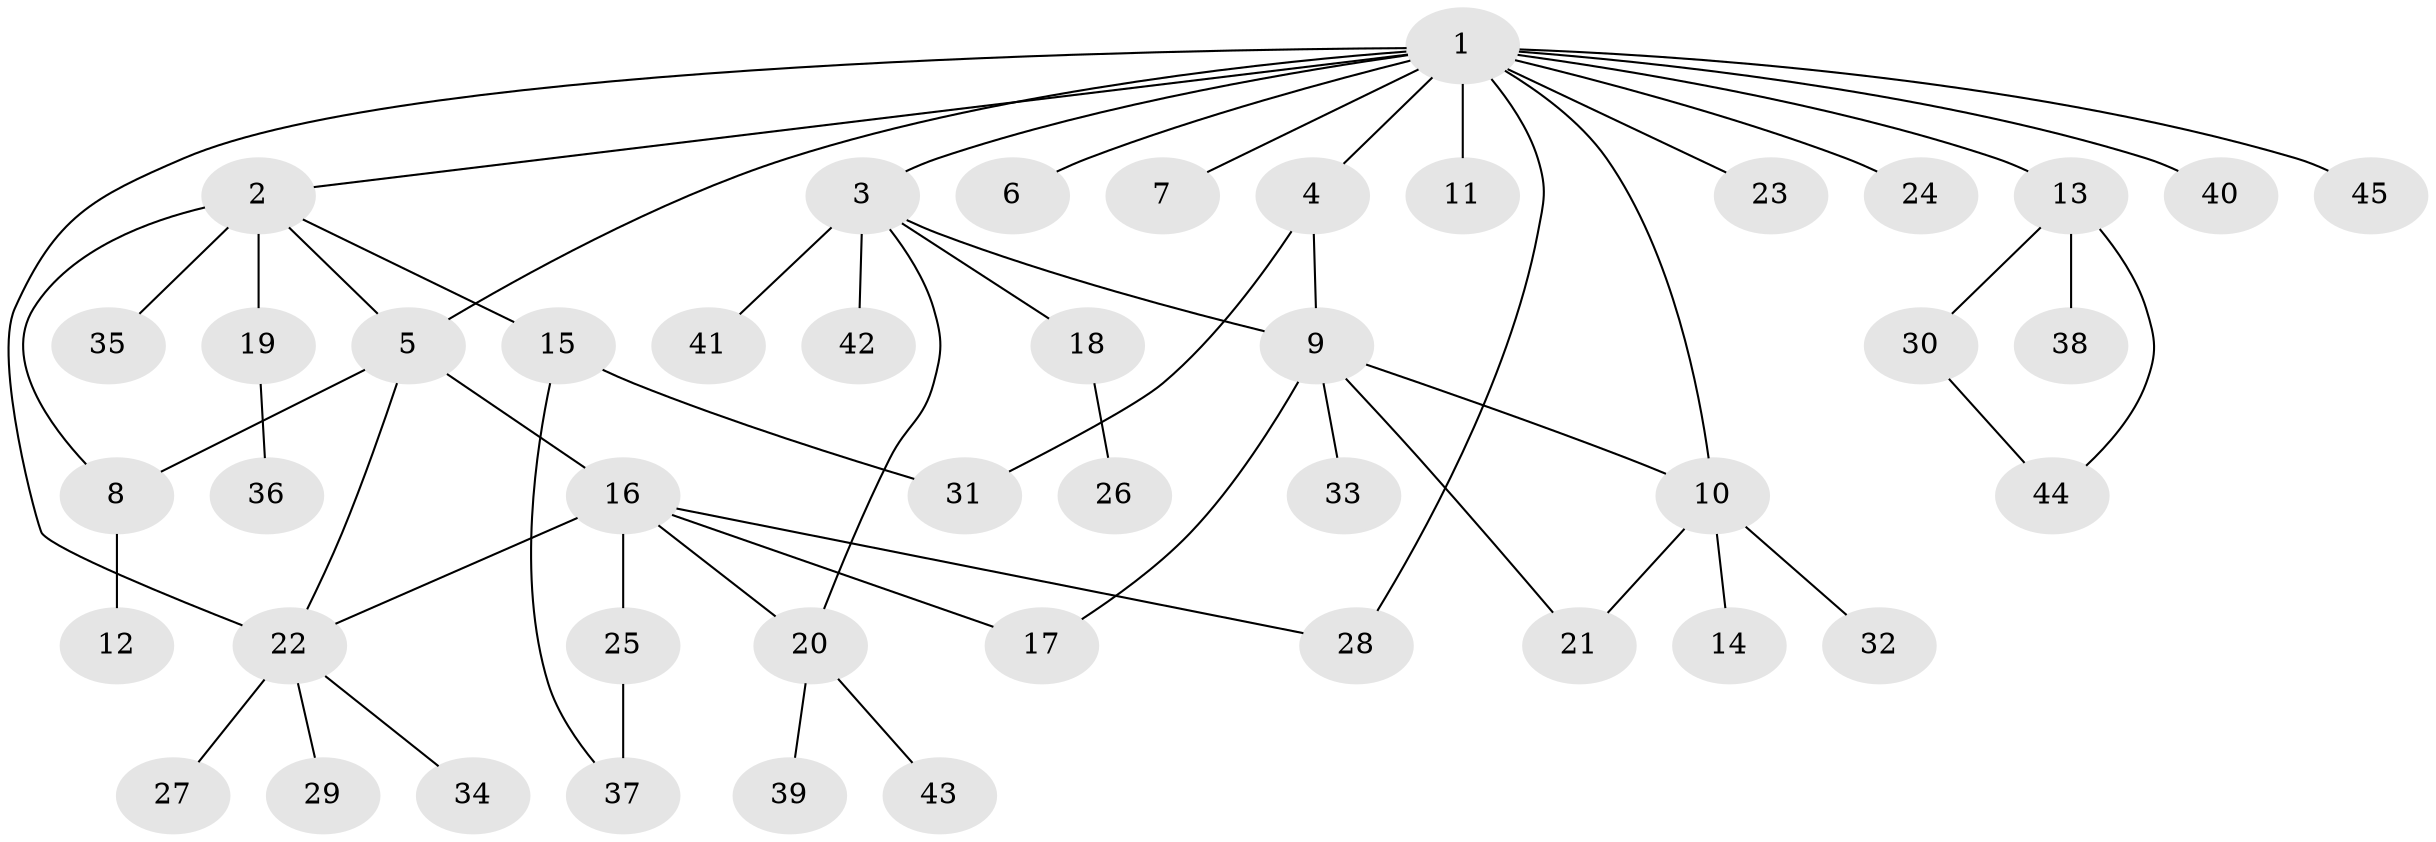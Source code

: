 // original degree distribution, {16: 0.011494252873563218, 8: 0.011494252873563218, 7: 0.022988505747126436, 3: 0.10344827586206896, 2: 0.1724137931034483, 1: 0.5977011494252874, 9: 0.022988505747126436, 13: 0.011494252873563218, 5: 0.022988505747126436, 10: 0.011494252873563218, 4: 0.011494252873563218}
// Generated by graph-tools (version 1.1) at 2025/35/03/09/25 02:35:50]
// undirected, 45 vertices, 57 edges
graph export_dot {
graph [start="1"]
  node [color=gray90,style=filled];
  1;
  2;
  3;
  4;
  5;
  6;
  7;
  8;
  9;
  10;
  11;
  12;
  13;
  14;
  15;
  16;
  17;
  18;
  19;
  20;
  21;
  22;
  23;
  24;
  25;
  26;
  27;
  28;
  29;
  30;
  31;
  32;
  33;
  34;
  35;
  36;
  37;
  38;
  39;
  40;
  41;
  42;
  43;
  44;
  45;
  1 -- 2 [weight=1.0];
  1 -- 3 [weight=1.0];
  1 -- 4 [weight=1.0];
  1 -- 5 [weight=1.0];
  1 -- 6 [weight=1.0];
  1 -- 7 [weight=1.0];
  1 -- 10 [weight=1.0];
  1 -- 11 [weight=1.0];
  1 -- 13 [weight=1.0];
  1 -- 22 [weight=1.0];
  1 -- 23 [weight=1.0];
  1 -- 24 [weight=1.0];
  1 -- 28 [weight=1.0];
  1 -- 40 [weight=1.0];
  1 -- 45 [weight=1.0];
  2 -- 5 [weight=1.0];
  2 -- 8 [weight=1.0];
  2 -- 15 [weight=1.0];
  2 -- 19 [weight=1.0];
  2 -- 35 [weight=2.0];
  3 -- 9 [weight=1.0];
  3 -- 18 [weight=1.0];
  3 -- 20 [weight=1.0];
  3 -- 41 [weight=1.0];
  3 -- 42 [weight=1.0];
  4 -- 9 [weight=6.0];
  4 -- 31 [weight=1.0];
  5 -- 8 [weight=2.0];
  5 -- 16 [weight=4.0];
  5 -- 22 [weight=1.0];
  8 -- 12 [weight=5.0];
  9 -- 10 [weight=1.0];
  9 -- 17 [weight=1.0];
  9 -- 21 [weight=1.0];
  9 -- 33 [weight=1.0];
  10 -- 14 [weight=1.0];
  10 -- 21 [weight=1.0];
  10 -- 32 [weight=1.0];
  13 -- 30 [weight=1.0];
  13 -- 38 [weight=1.0];
  13 -- 44 [weight=1.0];
  15 -- 31 [weight=2.0];
  15 -- 37 [weight=1.0];
  16 -- 17 [weight=1.0];
  16 -- 20 [weight=1.0];
  16 -- 22 [weight=1.0];
  16 -- 25 [weight=1.0];
  16 -- 28 [weight=1.0];
  18 -- 26 [weight=1.0];
  19 -- 36 [weight=1.0];
  20 -- 39 [weight=1.0];
  20 -- 43 [weight=1.0];
  22 -- 27 [weight=3.0];
  22 -- 29 [weight=1.0];
  22 -- 34 [weight=1.0];
  25 -- 37 [weight=1.0];
  30 -- 44 [weight=1.0];
}
